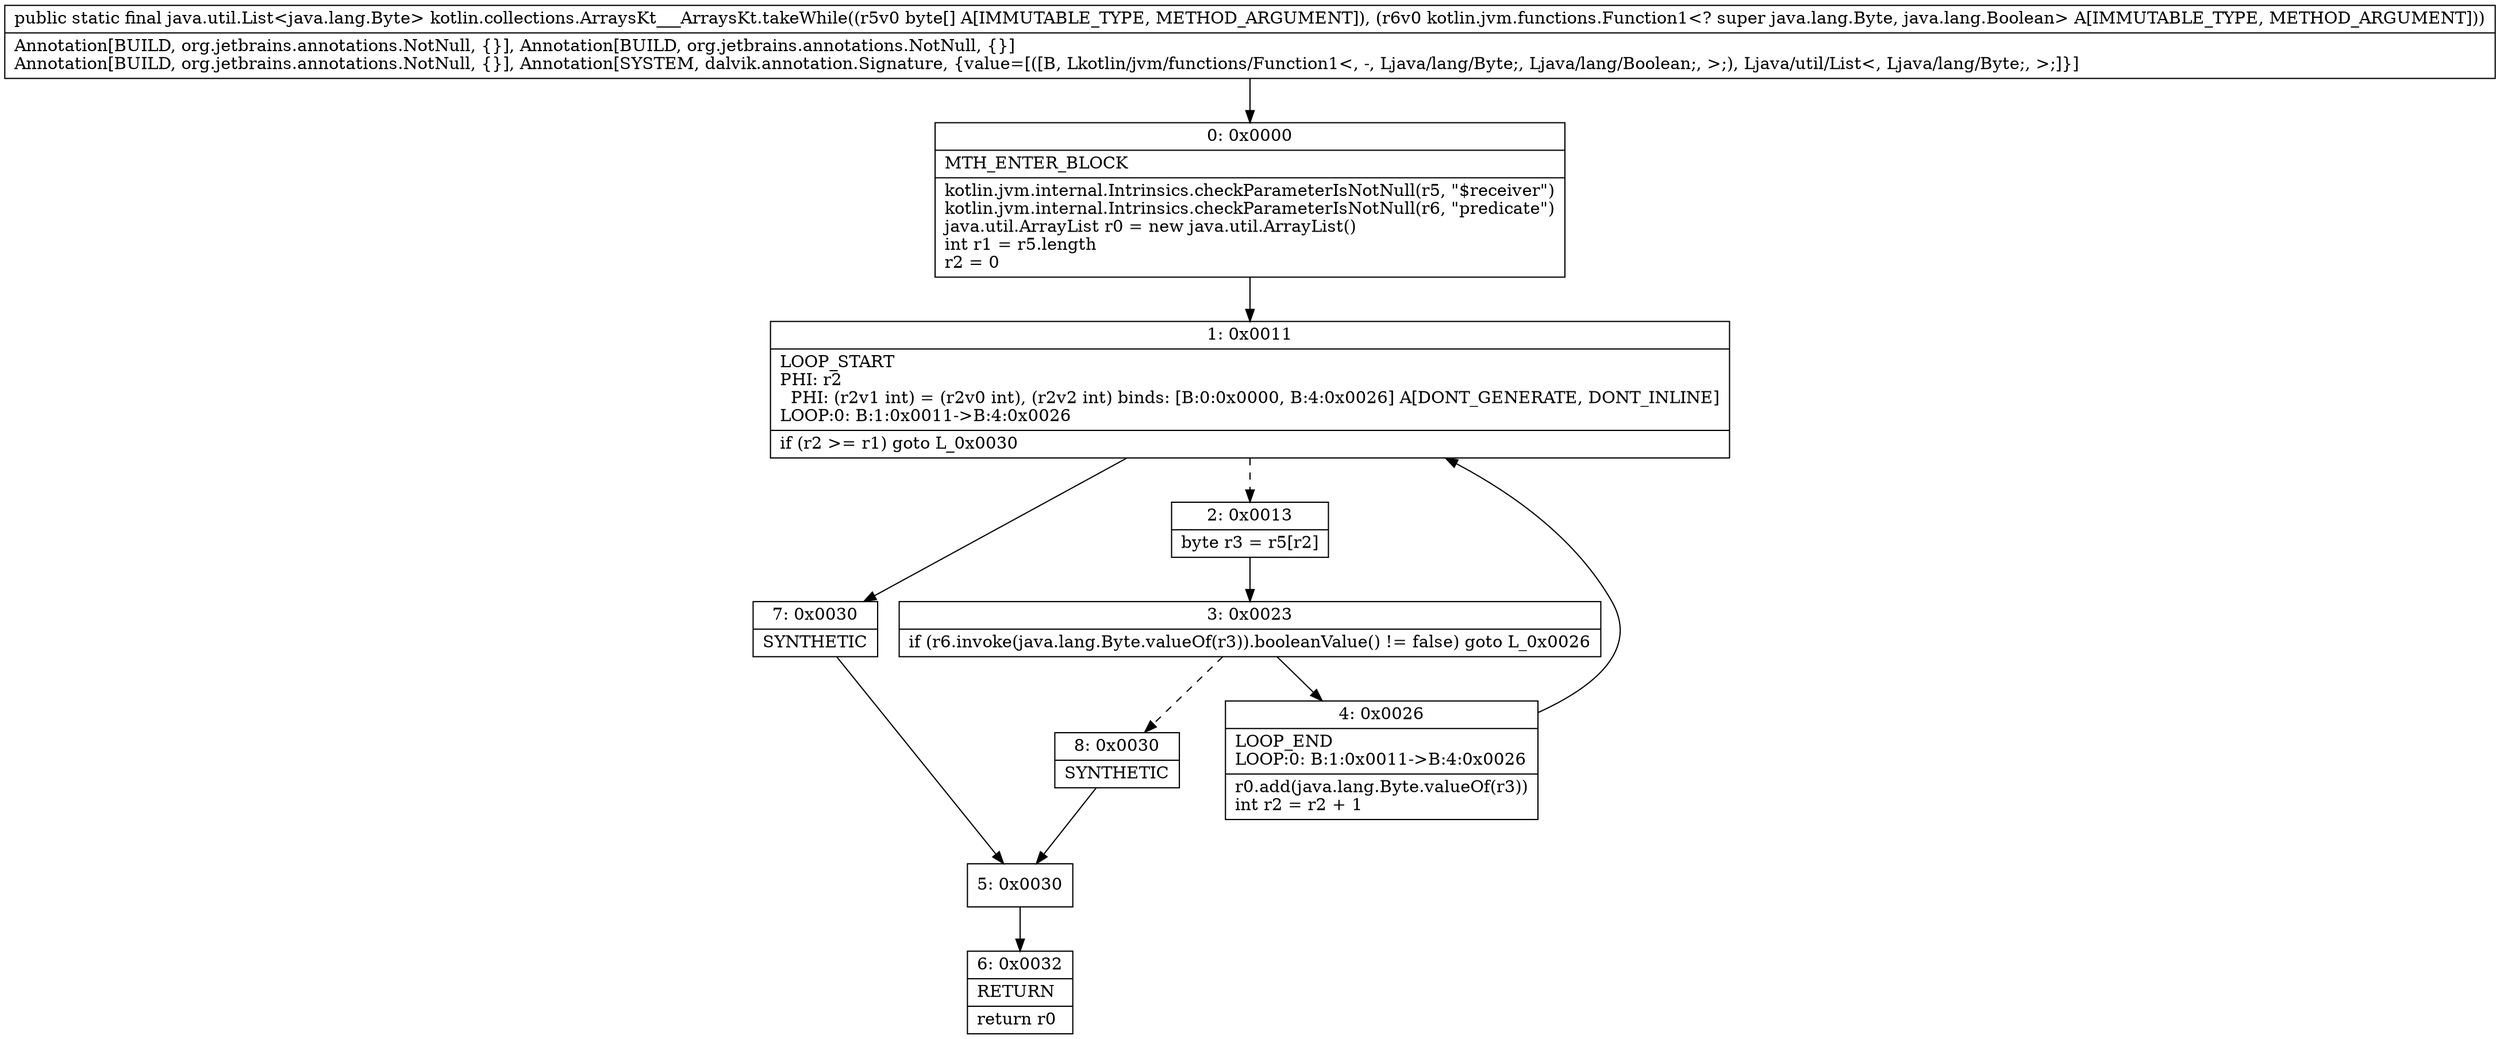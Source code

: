 digraph "CFG forkotlin.collections.ArraysKt___ArraysKt.takeWhile([BLkotlin\/jvm\/functions\/Function1;)Ljava\/util\/List;" {
Node_0 [shape=record,label="{0\:\ 0x0000|MTH_ENTER_BLOCK\l|kotlin.jvm.internal.Intrinsics.checkParameterIsNotNull(r5, \"$receiver\")\lkotlin.jvm.internal.Intrinsics.checkParameterIsNotNull(r6, \"predicate\")\ljava.util.ArrayList r0 = new java.util.ArrayList()\lint r1 = r5.length\lr2 = 0\l}"];
Node_1 [shape=record,label="{1\:\ 0x0011|LOOP_START\lPHI: r2 \l  PHI: (r2v1 int) = (r2v0 int), (r2v2 int) binds: [B:0:0x0000, B:4:0x0026] A[DONT_GENERATE, DONT_INLINE]\lLOOP:0: B:1:0x0011\-\>B:4:0x0026\l|if (r2 \>= r1) goto L_0x0030\l}"];
Node_2 [shape=record,label="{2\:\ 0x0013|byte r3 = r5[r2]\l}"];
Node_3 [shape=record,label="{3\:\ 0x0023|if (r6.invoke(java.lang.Byte.valueOf(r3)).booleanValue() != false) goto L_0x0026\l}"];
Node_4 [shape=record,label="{4\:\ 0x0026|LOOP_END\lLOOP:0: B:1:0x0011\-\>B:4:0x0026\l|r0.add(java.lang.Byte.valueOf(r3))\lint r2 = r2 + 1\l}"];
Node_5 [shape=record,label="{5\:\ 0x0030}"];
Node_6 [shape=record,label="{6\:\ 0x0032|RETURN\l|return r0\l}"];
Node_7 [shape=record,label="{7\:\ 0x0030|SYNTHETIC\l}"];
Node_8 [shape=record,label="{8\:\ 0x0030|SYNTHETIC\l}"];
MethodNode[shape=record,label="{public static final java.util.List\<java.lang.Byte\> kotlin.collections.ArraysKt___ArraysKt.takeWhile((r5v0 byte[] A[IMMUTABLE_TYPE, METHOD_ARGUMENT]), (r6v0 kotlin.jvm.functions.Function1\<? super java.lang.Byte, java.lang.Boolean\> A[IMMUTABLE_TYPE, METHOD_ARGUMENT]))  | Annotation[BUILD, org.jetbrains.annotations.NotNull, \{\}], Annotation[BUILD, org.jetbrains.annotations.NotNull, \{\}]\lAnnotation[BUILD, org.jetbrains.annotations.NotNull, \{\}], Annotation[SYSTEM, dalvik.annotation.Signature, \{value=[([B, Lkotlin\/jvm\/functions\/Function1\<, \-, Ljava\/lang\/Byte;, Ljava\/lang\/Boolean;, \>;), Ljava\/util\/List\<, Ljava\/lang\/Byte;, \>;]\}]\l}"];
MethodNode -> Node_0;
Node_0 -> Node_1;
Node_1 -> Node_2[style=dashed];
Node_1 -> Node_7;
Node_2 -> Node_3;
Node_3 -> Node_4;
Node_3 -> Node_8[style=dashed];
Node_4 -> Node_1;
Node_5 -> Node_6;
Node_7 -> Node_5;
Node_8 -> Node_5;
}

